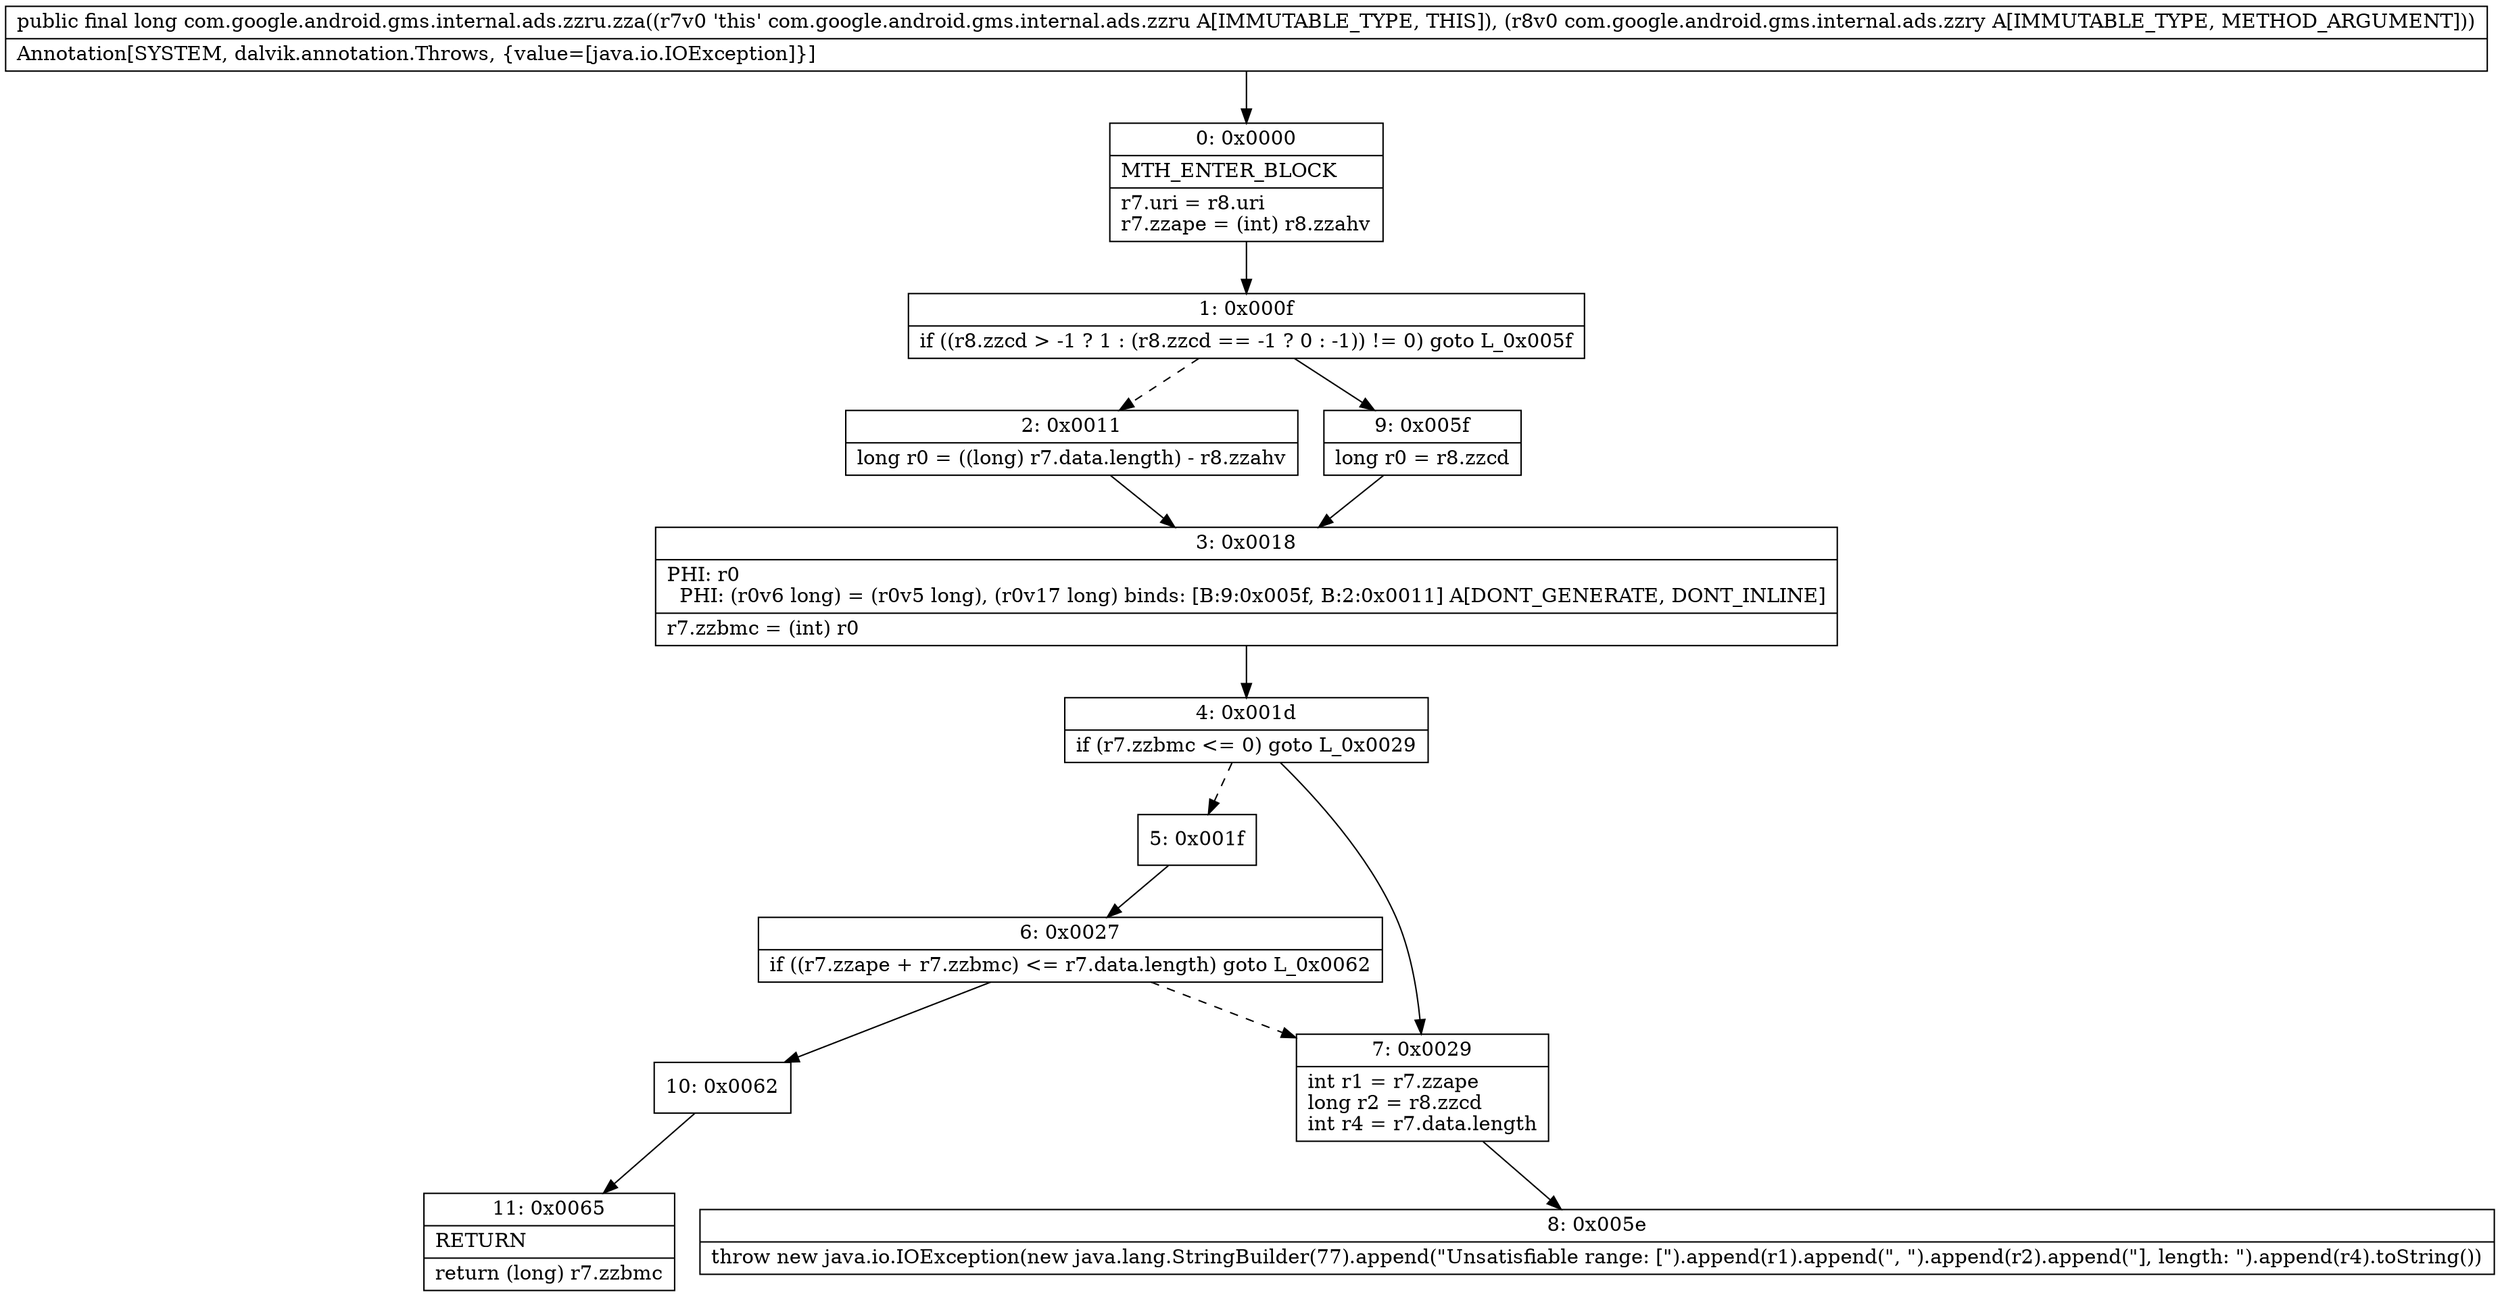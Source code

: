 digraph "CFG forcom.google.android.gms.internal.ads.zzru.zza(Lcom\/google\/android\/gms\/internal\/ads\/zzry;)J" {
Node_0 [shape=record,label="{0\:\ 0x0000|MTH_ENTER_BLOCK\l|r7.uri = r8.uri\lr7.zzape = (int) r8.zzahv\l}"];
Node_1 [shape=record,label="{1\:\ 0x000f|if ((r8.zzcd \> \-1 ? 1 : (r8.zzcd == \-1 ? 0 : \-1)) != 0) goto L_0x005f\l}"];
Node_2 [shape=record,label="{2\:\ 0x0011|long r0 = ((long) r7.data.length) \- r8.zzahv\l}"];
Node_3 [shape=record,label="{3\:\ 0x0018|PHI: r0 \l  PHI: (r0v6 long) = (r0v5 long), (r0v17 long) binds: [B:9:0x005f, B:2:0x0011] A[DONT_GENERATE, DONT_INLINE]\l|r7.zzbmc = (int) r0\l}"];
Node_4 [shape=record,label="{4\:\ 0x001d|if (r7.zzbmc \<= 0) goto L_0x0029\l}"];
Node_5 [shape=record,label="{5\:\ 0x001f}"];
Node_6 [shape=record,label="{6\:\ 0x0027|if ((r7.zzape + r7.zzbmc) \<= r7.data.length) goto L_0x0062\l}"];
Node_7 [shape=record,label="{7\:\ 0x0029|int r1 = r7.zzape\llong r2 = r8.zzcd\lint r4 = r7.data.length\l}"];
Node_8 [shape=record,label="{8\:\ 0x005e|throw new java.io.IOException(new java.lang.StringBuilder(77).append(\"Unsatisfiable range: [\").append(r1).append(\", \").append(r2).append(\"], length: \").append(r4).toString())\l}"];
Node_9 [shape=record,label="{9\:\ 0x005f|long r0 = r8.zzcd\l}"];
Node_10 [shape=record,label="{10\:\ 0x0062}"];
Node_11 [shape=record,label="{11\:\ 0x0065|RETURN\l|return (long) r7.zzbmc\l}"];
MethodNode[shape=record,label="{public final long com.google.android.gms.internal.ads.zzru.zza((r7v0 'this' com.google.android.gms.internal.ads.zzru A[IMMUTABLE_TYPE, THIS]), (r8v0 com.google.android.gms.internal.ads.zzry A[IMMUTABLE_TYPE, METHOD_ARGUMENT]))  | Annotation[SYSTEM, dalvik.annotation.Throws, \{value=[java.io.IOException]\}]\l}"];
MethodNode -> Node_0;
Node_0 -> Node_1;
Node_1 -> Node_2[style=dashed];
Node_1 -> Node_9;
Node_2 -> Node_3;
Node_3 -> Node_4;
Node_4 -> Node_5[style=dashed];
Node_4 -> Node_7;
Node_5 -> Node_6;
Node_6 -> Node_7[style=dashed];
Node_6 -> Node_10;
Node_7 -> Node_8;
Node_9 -> Node_3;
Node_10 -> Node_11;
}


